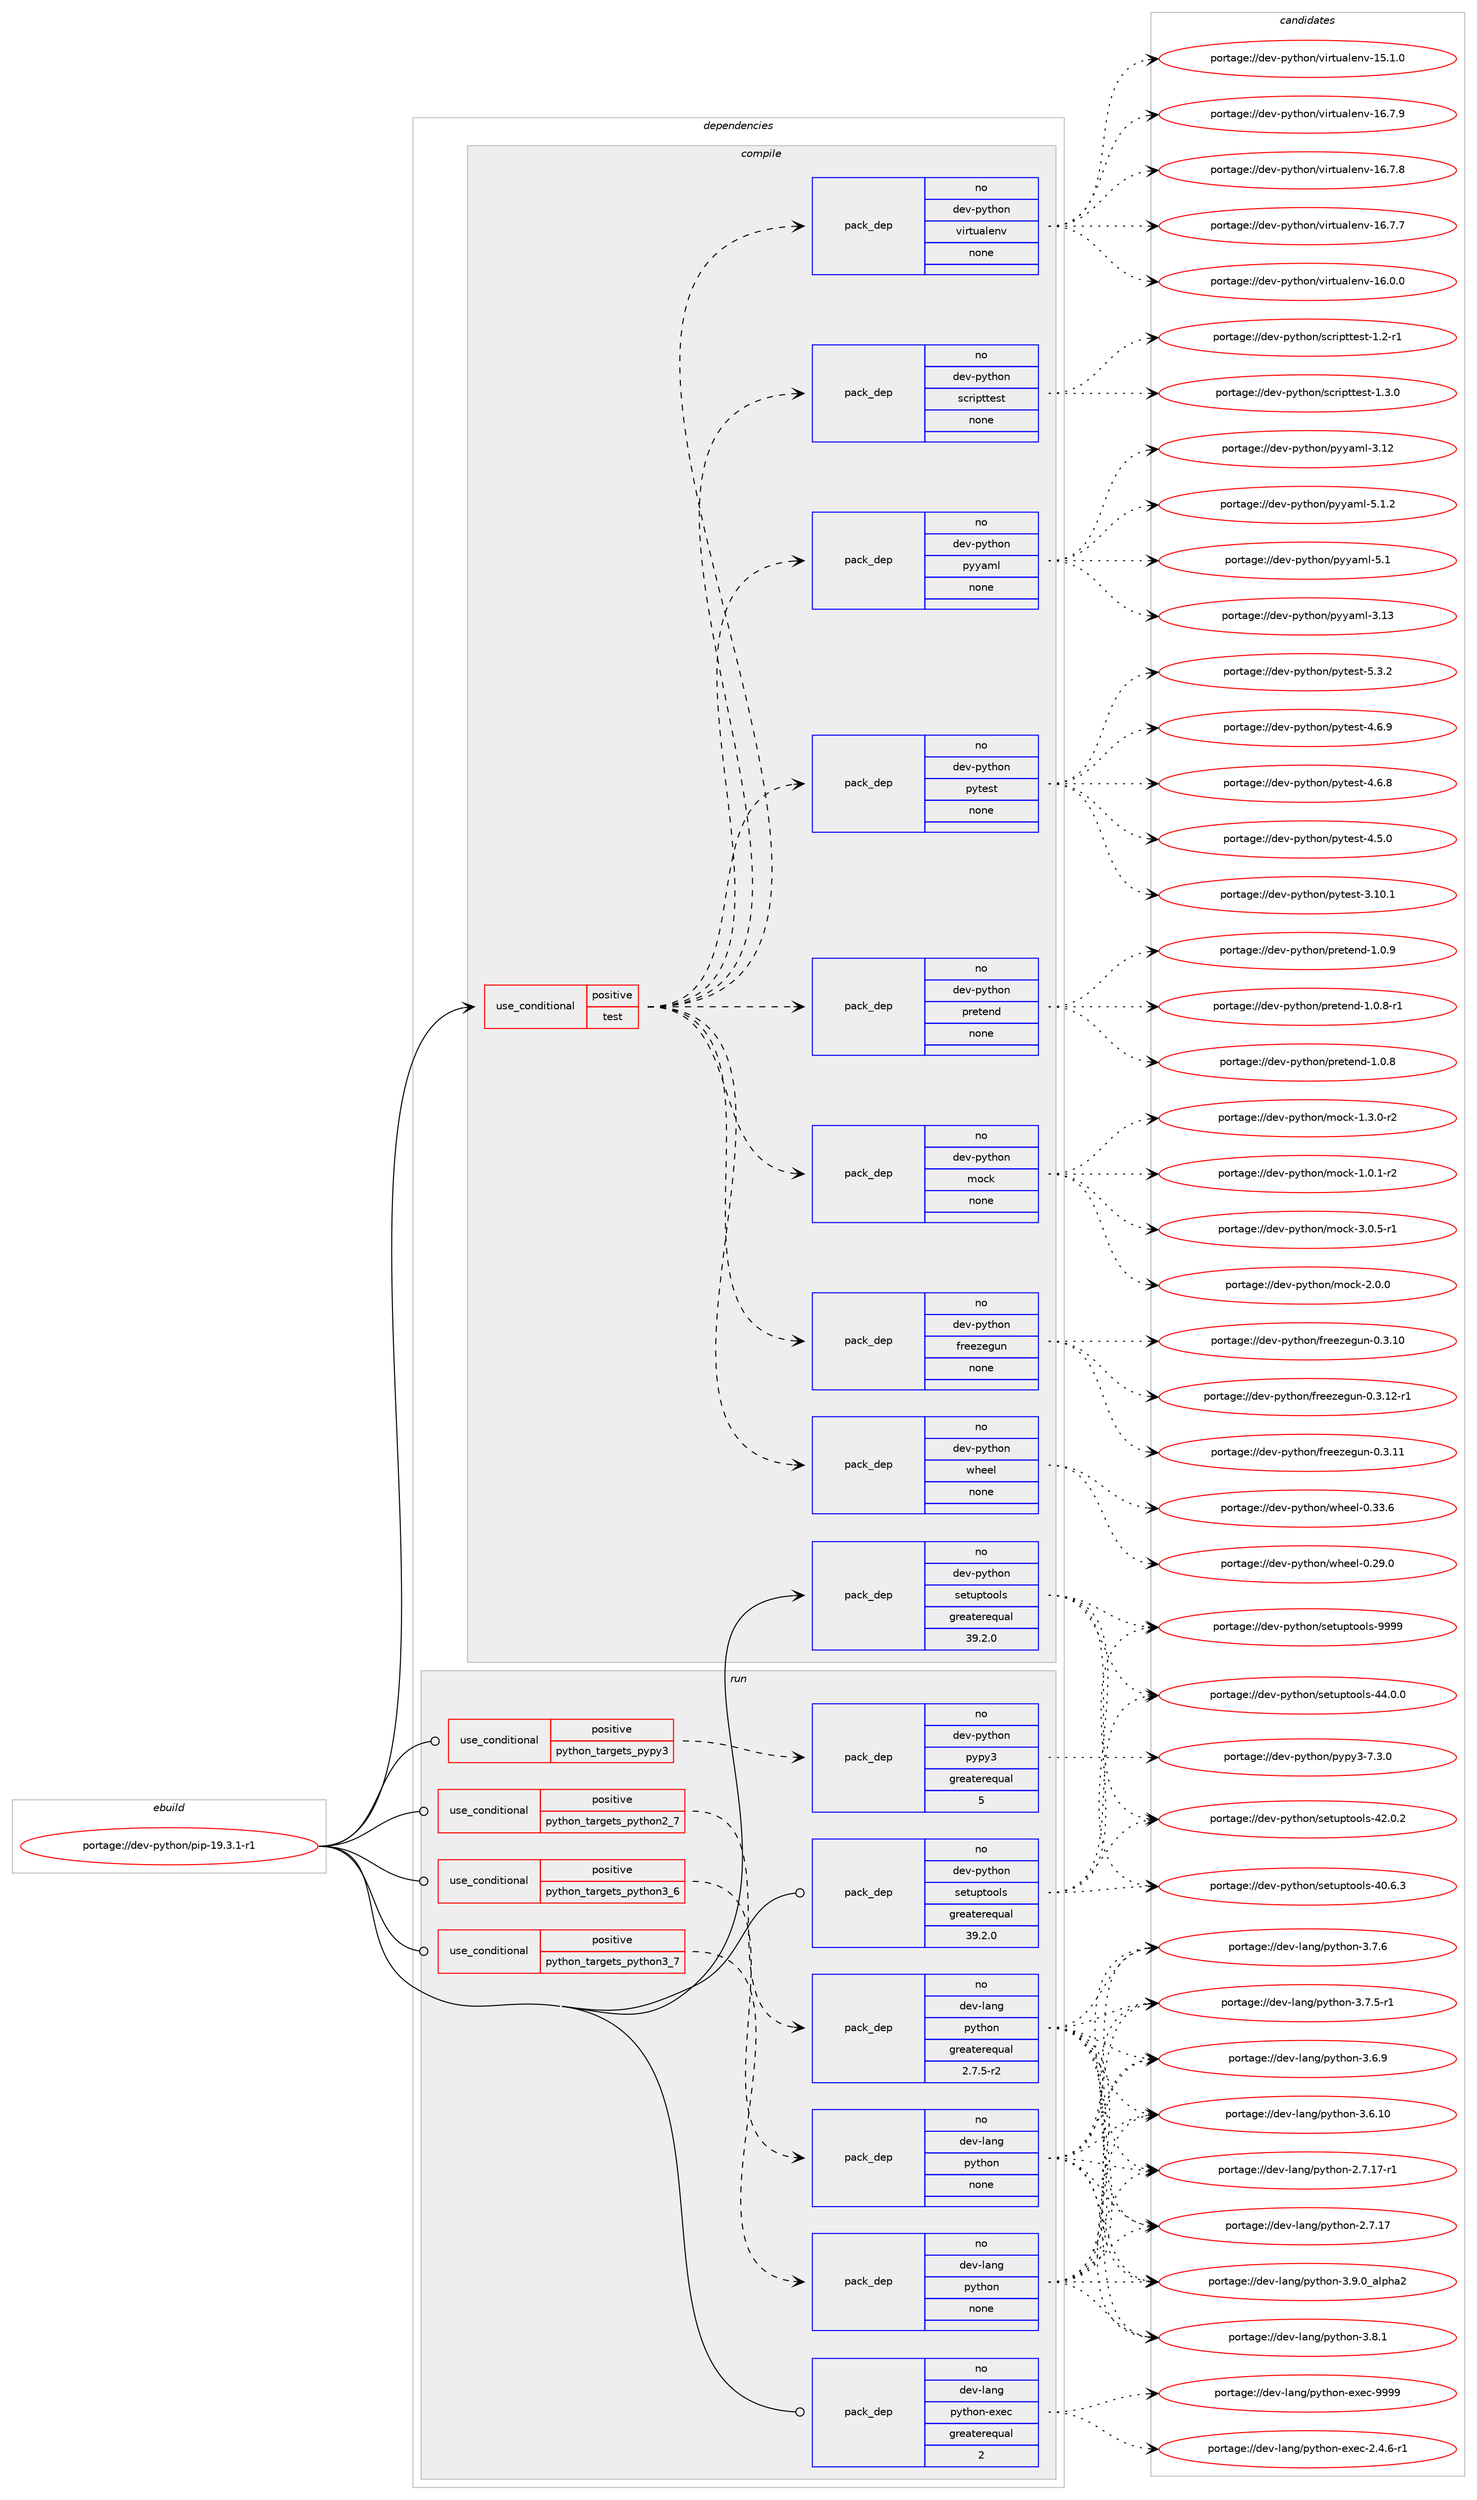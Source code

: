 digraph prolog {

# *************
# Graph options
# *************

newrank=true;
concentrate=true;
compound=true;
graph [rankdir=LR,fontname=Helvetica,fontsize=10,ranksep=1.5];#, ranksep=2.5, nodesep=0.2];
edge  [arrowhead=vee];
node  [fontname=Helvetica,fontsize=10];

# **********
# The ebuild
# **********

subgraph cluster_leftcol {
color=gray;
label=<<i>ebuild</i>>;
id [label="portage://dev-python/pip-19.3.1-r1", color=red, width=4, href="../dev-python/pip-19.3.1-r1.svg"];
}

# ****************
# The dependencies
# ****************

subgraph cluster_midcol {
color=gray;
label=<<i>dependencies</i>>;
subgraph cluster_compile {
fillcolor="#eeeeee";
style=filled;
label=<<i>compile</i>>;
subgraph cond110768 {
dependency442123 [label=<<TABLE BORDER="0" CELLBORDER="1" CELLSPACING="0" CELLPADDING="4"><TR><TD ROWSPAN="3" CELLPADDING="10">use_conditional</TD></TR><TR><TD>positive</TD></TR><TR><TD>test</TD></TR></TABLE>>, shape=none, color=red];
subgraph pack326413 {
dependency442124 [label=<<TABLE BORDER="0" CELLBORDER="1" CELLSPACING="0" CELLPADDING="4" WIDTH="220"><TR><TD ROWSPAN="6" CELLPADDING="30">pack_dep</TD></TR><TR><TD WIDTH="110">no</TD></TR><TR><TD>dev-python</TD></TR><TR><TD>freezegun</TD></TR><TR><TD>none</TD></TR><TR><TD></TD></TR></TABLE>>, shape=none, color=blue];
}
dependency442123:e -> dependency442124:w [weight=20,style="dashed",arrowhead="vee"];
subgraph pack326414 {
dependency442125 [label=<<TABLE BORDER="0" CELLBORDER="1" CELLSPACING="0" CELLPADDING="4" WIDTH="220"><TR><TD ROWSPAN="6" CELLPADDING="30">pack_dep</TD></TR><TR><TD WIDTH="110">no</TD></TR><TR><TD>dev-python</TD></TR><TR><TD>mock</TD></TR><TR><TD>none</TD></TR><TR><TD></TD></TR></TABLE>>, shape=none, color=blue];
}
dependency442123:e -> dependency442125:w [weight=20,style="dashed",arrowhead="vee"];
subgraph pack326415 {
dependency442126 [label=<<TABLE BORDER="0" CELLBORDER="1" CELLSPACING="0" CELLPADDING="4" WIDTH="220"><TR><TD ROWSPAN="6" CELLPADDING="30">pack_dep</TD></TR><TR><TD WIDTH="110">no</TD></TR><TR><TD>dev-python</TD></TR><TR><TD>pretend</TD></TR><TR><TD>none</TD></TR><TR><TD></TD></TR></TABLE>>, shape=none, color=blue];
}
dependency442123:e -> dependency442126:w [weight=20,style="dashed",arrowhead="vee"];
subgraph pack326416 {
dependency442127 [label=<<TABLE BORDER="0" CELLBORDER="1" CELLSPACING="0" CELLPADDING="4" WIDTH="220"><TR><TD ROWSPAN="6" CELLPADDING="30">pack_dep</TD></TR><TR><TD WIDTH="110">no</TD></TR><TR><TD>dev-python</TD></TR><TR><TD>pytest</TD></TR><TR><TD>none</TD></TR><TR><TD></TD></TR></TABLE>>, shape=none, color=blue];
}
dependency442123:e -> dependency442127:w [weight=20,style="dashed",arrowhead="vee"];
subgraph pack326417 {
dependency442128 [label=<<TABLE BORDER="0" CELLBORDER="1" CELLSPACING="0" CELLPADDING="4" WIDTH="220"><TR><TD ROWSPAN="6" CELLPADDING="30">pack_dep</TD></TR><TR><TD WIDTH="110">no</TD></TR><TR><TD>dev-python</TD></TR><TR><TD>pyyaml</TD></TR><TR><TD>none</TD></TR><TR><TD></TD></TR></TABLE>>, shape=none, color=blue];
}
dependency442123:e -> dependency442128:w [weight=20,style="dashed",arrowhead="vee"];
subgraph pack326418 {
dependency442129 [label=<<TABLE BORDER="0" CELLBORDER="1" CELLSPACING="0" CELLPADDING="4" WIDTH="220"><TR><TD ROWSPAN="6" CELLPADDING="30">pack_dep</TD></TR><TR><TD WIDTH="110">no</TD></TR><TR><TD>dev-python</TD></TR><TR><TD>scripttest</TD></TR><TR><TD>none</TD></TR><TR><TD></TD></TR></TABLE>>, shape=none, color=blue];
}
dependency442123:e -> dependency442129:w [weight=20,style="dashed",arrowhead="vee"];
subgraph pack326419 {
dependency442130 [label=<<TABLE BORDER="0" CELLBORDER="1" CELLSPACING="0" CELLPADDING="4" WIDTH="220"><TR><TD ROWSPAN="6" CELLPADDING="30">pack_dep</TD></TR><TR><TD WIDTH="110">no</TD></TR><TR><TD>dev-python</TD></TR><TR><TD>virtualenv</TD></TR><TR><TD>none</TD></TR><TR><TD></TD></TR></TABLE>>, shape=none, color=blue];
}
dependency442123:e -> dependency442130:w [weight=20,style="dashed",arrowhead="vee"];
subgraph pack326420 {
dependency442131 [label=<<TABLE BORDER="0" CELLBORDER="1" CELLSPACING="0" CELLPADDING="4" WIDTH="220"><TR><TD ROWSPAN="6" CELLPADDING="30">pack_dep</TD></TR><TR><TD WIDTH="110">no</TD></TR><TR><TD>dev-python</TD></TR><TR><TD>wheel</TD></TR><TR><TD>none</TD></TR><TR><TD></TD></TR></TABLE>>, shape=none, color=blue];
}
dependency442123:e -> dependency442131:w [weight=20,style="dashed",arrowhead="vee"];
}
id:e -> dependency442123:w [weight=20,style="solid",arrowhead="vee"];
subgraph pack326421 {
dependency442132 [label=<<TABLE BORDER="0" CELLBORDER="1" CELLSPACING="0" CELLPADDING="4" WIDTH="220"><TR><TD ROWSPAN="6" CELLPADDING="30">pack_dep</TD></TR><TR><TD WIDTH="110">no</TD></TR><TR><TD>dev-python</TD></TR><TR><TD>setuptools</TD></TR><TR><TD>greaterequal</TD></TR><TR><TD>39.2.0</TD></TR></TABLE>>, shape=none, color=blue];
}
id:e -> dependency442132:w [weight=20,style="solid",arrowhead="vee"];
}
subgraph cluster_compileandrun {
fillcolor="#eeeeee";
style=filled;
label=<<i>compile and run</i>>;
}
subgraph cluster_run {
fillcolor="#eeeeee";
style=filled;
label=<<i>run</i>>;
subgraph cond110769 {
dependency442133 [label=<<TABLE BORDER="0" CELLBORDER="1" CELLSPACING="0" CELLPADDING="4"><TR><TD ROWSPAN="3" CELLPADDING="10">use_conditional</TD></TR><TR><TD>positive</TD></TR><TR><TD>python_targets_pypy3</TD></TR></TABLE>>, shape=none, color=red];
subgraph pack326422 {
dependency442134 [label=<<TABLE BORDER="0" CELLBORDER="1" CELLSPACING="0" CELLPADDING="4" WIDTH="220"><TR><TD ROWSPAN="6" CELLPADDING="30">pack_dep</TD></TR><TR><TD WIDTH="110">no</TD></TR><TR><TD>dev-python</TD></TR><TR><TD>pypy3</TD></TR><TR><TD>greaterequal</TD></TR><TR><TD>5</TD></TR></TABLE>>, shape=none, color=blue];
}
dependency442133:e -> dependency442134:w [weight=20,style="dashed",arrowhead="vee"];
}
id:e -> dependency442133:w [weight=20,style="solid",arrowhead="odot"];
subgraph cond110770 {
dependency442135 [label=<<TABLE BORDER="0" CELLBORDER="1" CELLSPACING="0" CELLPADDING="4"><TR><TD ROWSPAN="3" CELLPADDING="10">use_conditional</TD></TR><TR><TD>positive</TD></TR><TR><TD>python_targets_python2_7</TD></TR></TABLE>>, shape=none, color=red];
subgraph pack326423 {
dependency442136 [label=<<TABLE BORDER="0" CELLBORDER="1" CELLSPACING="0" CELLPADDING="4" WIDTH="220"><TR><TD ROWSPAN="6" CELLPADDING="30">pack_dep</TD></TR><TR><TD WIDTH="110">no</TD></TR><TR><TD>dev-lang</TD></TR><TR><TD>python</TD></TR><TR><TD>greaterequal</TD></TR><TR><TD>2.7.5-r2</TD></TR></TABLE>>, shape=none, color=blue];
}
dependency442135:e -> dependency442136:w [weight=20,style="dashed",arrowhead="vee"];
}
id:e -> dependency442135:w [weight=20,style="solid",arrowhead="odot"];
subgraph cond110771 {
dependency442137 [label=<<TABLE BORDER="0" CELLBORDER="1" CELLSPACING="0" CELLPADDING="4"><TR><TD ROWSPAN="3" CELLPADDING="10">use_conditional</TD></TR><TR><TD>positive</TD></TR><TR><TD>python_targets_python3_6</TD></TR></TABLE>>, shape=none, color=red];
subgraph pack326424 {
dependency442138 [label=<<TABLE BORDER="0" CELLBORDER="1" CELLSPACING="0" CELLPADDING="4" WIDTH="220"><TR><TD ROWSPAN="6" CELLPADDING="30">pack_dep</TD></TR><TR><TD WIDTH="110">no</TD></TR><TR><TD>dev-lang</TD></TR><TR><TD>python</TD></TR><TR><TD>none</TD></TR><TR><TD></TD></TR></TABLE>>, shape=none, color=blue];
}
dependency442137:e -> dependency442138:w [weight=20,style="dashed",arrowhead="vee"];
}
id:e -> dependency442137:w [weight=20,style="solid",arrowhead="odot"];
subgraph cond110772 {
dependency442139 [label=<<TABLE BORDER="0" CELLBORDER="1" CELLSPACING="0" CELLPADDING="4"><TR><TD ROWSPAN="3" CELLPADDING="10">use_conditional</TD></TR><TR><TD>positive</TD></TR><TR><TD>python_targets_python3_7</TD></TR></TABLE>>, shape=none, color=red];
subgraph pack326425 {
dependency442140 [label=<<TABLE BORDER="0" CELLBORDER="1" CELLSPACING="0" CELLPADDING="4" WIDTH="220"><TR><TD ROWSPAN="6" CELLPADDING="30">pack_dep</TD></TR><TR><TD WIDTH="110">no</TD></TR><TR><TD>dev-lang</TD></TR><TR><TD>python</TD></TR><TR><TD>none</TD></TR><TR><TD></TD></TR></TABLE>>, shape=none, color=blue];
}
dependency442139:e -> dependency442140:w [weight=20,style="dashed",arrowhead="vee"];
}
id:e -> dependency442139:w [weight=20,style="solid",arrowhead="odot"];
subgraph pack326426 {
dependency442141 [label=<<TABLE BORDER="0" CELLBORDER="1" CELLSPACING="0" CELLPADDING="4" WIDTH="220"><TR><TD ROWSPAN="6" CELLPADDING="30">pack_dep</TD></TR><TR><TD WIDTH="110">no</TD></TR><TR><TD>dev-lang</TD></TR><TR><TD>python-exec</TD></TR><TR><TD>greaterequal</TD></TR><TR><TD>2</TD></TR></TABLE>>, shape=none, color=blue];
}
id:e -> dependency442141:w [weight=20,style="solid",arrowhead="odot"];
subgraph pack326427 {
dependency442142 [label=<<TABLE BORDER="0" CELLBORDER="1" CELLSPACING="0" CELLPADDING="4" WIDTH="220"><TR><TD ROWSPAN="6" CELLPADDING="30">pack_dep</TD></TR><TR><TD WIDTH="110">no</TD></TR><TR><TD>dev-python</TD></TR><TR><TD>setuptools</TD></TR><TR><TD>greaterequal</TD></TR><TR><TD>39.2.0</TD></TR></TABLE>>, shape=none, color=blue];
}
id:e -> dependency442142:w [weight=20,style="solid",arrowhead="odot"];
}
}

# **************
# The candidates
# **************

subgraph cluster_choices {
rank=same;
color=gray;
label=<<i>candidates</i>>;

subgraph choice326413 {
color=black;
nodesep=1;
choice1001011184511212111610411111047102114101101122101103117110454846514649504511449 [label="portage://dev-python/freezegun-0.3.12-r1", color=red, width=4,href="../dev-python/freezegun-0.3.12-r1.svg"];
choice100101118451121211161041111104710211410110112210110311711045484651464949 [label="portage://dev-python/freezegun-0.3.11", color=red, width=4,href="../dev-python/freezegun-0.3.11.svg"];
choice100101118451121211161041111104710211410110112210110311711045484651464948 [label="portage://dev-python/freezegun-0.3.10", color=red, width=4,href="../dev-python/freezegun-0.3.10.svg"];
dependency442124:e -> choice1001011184511212111610411111047102114101101122101103117110454846514649504511449:w [style=dotted,weight="100"];
dependency442124:e -> choice100101118451121211161041111104710211410110112210110311711045484651464949:w [style=dotted,weight="100"];
dependency442124:e -> choice100101118451121211161041111104710211410110112210110311711045484651464948:w [style=dotted,weight="100"];
}
subgraph choice326414 {
color=black;
nodesep=1;
choice1001011184511212111610411111047109111991074551464846534511449 [label="portage://dev-python/mock-3.0.5-r1", color=red, width=4,href="../dev-python/mock-3.0.5-r1.svg"];
choice100101118451121211161041111104710911199107455046484648 [label="portage://dev-python/mock-2.0.0", color=red, width=4,href="../dev-python/mock-2.0.0.svg"];
choice1001011184511212111610411111047109111991074549465146484511450 [label="portage://dev-python/mock-1.3.0-r2", color=red, width=4,href="../dev-python/mock-1.3.0-r2.svg"];
choice1001011184511212111610411111047109111991074549464846494511450 [label="portage://dev-python/mock-1.0.1-r2", color=red, width=4,href="../dev-python/mock-1.0.1-r2.svg"];
dependency442125:e -> choice1001011184511212111610411111047109111991074551464846534511449:w [style=dotted,weight="100"];
dependency442125:e -> choice100101118451121211161041111104710911199107455046484648:w [style=dotted,weight="100"];
dependency442125:e -> choice1001011184511212111610411111047109111991074549465146484511450:w [style=dotted,weight="100"];
dependency442125:e -> choice1001011184511212111610411111047109111991074549464846494511450:w [style=dotted,weight="100"];
}
subgraph choice326415 {
color=black;
nodesep=1;
choice1001011184511212111610411111047112114101116101110100454946484657 [label="portage://dev-python/pretend-1.0.9", color=red, width=4,href="../dev-python/pretend-1.0.9.svg"];
choice10010111845112121116104111110471121141011161011101004549464846564511449 [label="portage://dev-python/pretend-1.0.8-r1", color=red, width=4,href="../dev-python/pretend-1.0.8-r1.svg"];
choice1001011184511212111610411111047112114101116101110100454946484656 [label="portage://dev-python/pretend-1.0.8", color=red, width=4,href="../dev-python/pretend-1.0.8.svg"];
dependency442126:e -> choice1001011184511212111610411111047112114101116101110100454946484657:w [style=dotted,weight="100"];
dependency442126:e -> choice10010111845112121116104111110471121141011161011101004549464846564511449:w [style=dotted,weight="100"];
dependency442126:e -> choice1001011184511212111610411111047112114101116101110100454946484656:w [style=dotted,weight="100"];
}
subgraph choice326416 {
color=black;
nodesep=1;
choice1001011184511212111610411111047112121116101115116455346514650 [label="portage://dev-python/pytest-5.3.2", color=red, width=4,href="../dev-python/pytest-5.3.2.svg"];
choice1001011184511212111610411111047112121116101115116455246544657 [label="portage://dev-python/pytest-4.6.9", color=red, width=4,href="../dev-python/pytest-4.6.9.svg"];
choice1001011184511212111610411111047112121116101115116455246544656 [label="portage://dev-python/pytest-4.6.8", color=red, width=4,href="../dev-python/pytest-4.6.8.svg"];
choice1001011184511212111610411111047112121116101115116455246534648 [label="portage://dev-python/pytest-4.5.0", color=red, width=4,href="../dev-python/pytest-4.5.0.svg"];
choice100101118451121211161041111104711212111610111511645514649484649 [label="portage://dev-python/pytest-3.10.1", color=red, width=4,href="../dev-python/pytest-3.10.1.svg"];
dependency442127:e -> choice1001011184511212111610411111047112121116101115116455346514650:w [style=dotted,weight="100"];
dependency442127:e -> choice1001011184511212111610411111047112121116101115116455246544657:w [style=dotted,weight="100"];
dependency442127:e -> choice1001011184511212111610411111047112121116101115116455246544656:w [style=dotted,weight="100"];
dependency442127:e -> choice1001011184511212111610411111047112121116101115116455246534648:w [style=dotted,weight="100"];
dependency442127:e -> choice100101118451121211161041111104711212111610111511645514649484649:w [style=dotted,weight="100"];
}
subgraph choice326417 {
color=black;
nodesep=1;
choice100101118451121211161041111104711212112197109108455346494650 [label="portage://dev-python/pyyaml-5.1.2", color=red, width=4,href="../dev-python/pyyaml-5.1.2.svg"];
choice10010111845112121116104111110471121211219710910845534649 [label="portage://dev-python/pyyaml-5.1", color=red, width=4,href="../dev-python/pyyaml-5.1.svg"];
choice1001011184511212111610411111047112121121971091084551464951 [label="portage://dev-python/pyyaml-3.13", color=red, width=4,href="../dev-python/pyyaml-3.13.svg"];
choice1001011184511212111610411111047112121121971091084551464950 [label="portage://dev-python/pyyaml-3.12", color=red, width=4,href="../dev-python/pyyaml-3.12.svg"];
dependency442128:e -> choice100101118451121211161041111104711212112197109108455346494650:w [style=dotted,weight="100"];
dependency442128:e -> choice10010111845112121116104111110471121211219710910845534649:w [style=dotted,weight="100"];
dependency442128:e -> choice1001011184511212111610411111047112121121971091084551464951:w [style=dotted,weight="100"];
dependency442128:e -> choice1001011184511212111610411111047112121121971091084551464950:w [style=dotted,weight="100"];
}
subgraph choice326418 {
color=black;
nodesep=1;
choice100101118451121211161041111104711599114105112116116101115116454946514648 [label="portage://dev-python/scripttest-1.3.0", color=red, width=4,href="../dev-python/scripttest-1.3.0.svg"];
choice100101118451121211161041111104711599114105112116116101115116454946504511449 [label="portage://dev-python/scripttest-1.2-r1", color=red, width=4,href="../dev-python/scripttest-1.2-r1.svg"];
dependency442129:e -> choice100101118451121211161041111104711599114105112116116101115116454946514648:w [style=dotted,weight="100"];
dependency442129:e -> choice100101118451121211161041111104711599114105112116116101115116454946504511449:w [style=dotted,weight="100"];
}
subgraph choice326419 {
color=black;
nodesep=1;
choice10010111845112121116104111110471181051141161179710810111011845495446554657 [label="portage://dev-python/virtualenv-16.7.9", color=red, width=4,href="../dev-python/virtualenv-16.7.9.svg"];
choice10010111845112121116104111110471181051141161179710810111011845495446554656 [label="portage://dev-python/virtualenv-16.7.8", color=red, width=4,href="../dev-python/virtualenv-16.7.8.svg"];
choice10010111845112121116104111110471181051141161179710810111011845495446554655 [label="portage://dev-python/virtualenv-16.7.7", color=red, width=4,href="../dev-python/virtualenv-16.7.7.svg"];
choice10010111845112121116104111110471181051141161179710810111011845495446484648 [label="portage://dev-python/virtualenv-16.0.0", color=red, width=4,href="../dev-python/virtualenv-16.0.0.svg"];
choice10010111845112121116104111110471181051141161179710810111011845495346494648 [label="portage://dev-python/virtualenv-15.1.0", color=red, width=4,href="../dev-python/virtualenv-15.1.0.svg"];
dependency442130:e -> choice10010111845112121116104111110471181051141161179710810111011845495446554657:w [style=dotted,weight="100"];
dependency442130:e -> choice10010111845112121116104111110471181051141161179710810111011845495446554656:w [style=dotted,weight="100"];
dependency442130:e -> choice10010111845112121116104111110471181051141161179710810111011845495446554655:w [style=dotted,weight="100"];
dependency442130:e -> choice10010111845112121116104111110471181051141161179710810111011845495446484648:w [style=dotted,weight="100"];
dependency442130:e -> choice10010111845112121116104111110471181051141161179710810111011845495346494648:w [style=dotted,weight="100"];
}
subgraph choice326420 {
color=black;
nodesep=1;
choice100101118451121211161041111104711910410110110845484651514654 [label="portage://dev-python/wheel-0.33.6", color=red, width=4,href="../dev-python/wheel-0.33.6.svg"];
choice100101118451121211161041111104711910410110110845484650574648 [label="portage://dev-python/wheel-0.29.0", color=red, width=4,href="../dev-python/wheel-0.29.0.svg"];
dependency442131:e -> choice100101118451121211161041111104711910410110110845484651514654:w [style=dotted,weight="100"];
dependency442131:e -> choice100101118451121211161041111104711910410110110845484650574648:w [style=dotted,weight="100"];
}
subgraph choice326421 {
color=black;
nodesep=1;
choice10010111845112121116104111110471151011161171121161111111081154557575757 [label="portage://dev-python/setuptools-9999", color=red, width=4,href="../dev-python/setuptools-9999.svg"];
choice100101118451121211161041111104711510111611711211611111110811545525246484648 [label="portage://dev-python/setuptools-44.0.0", color=red, width=4,href="../dev-python/setuptools-44.0.0.svg"];
choice100101118451121211161041111104711510111611711211611111110811545525046484650 [label="portage://dev-python/setuptools-42.0.2", color=red, width=4,href="../dev-python/setuptools-42.0.2.svg"];
choice100101118451121211161041111104711510111611711211611111110811545524846544651 [label="portage://dev-python/setuptools-40.6.3", color=red, width=4,href="../dev-python/setuptools-40.6.3.svg"];
dependency442132:e -> choice10010111845112121116104111110471151011161171121161111111081154557575757:w [style=dotted,weight="100"];
dependency442132:e -> choice100101118451121211161041111104711510111611711211611111110811545525246484648:w [style=dotted,weight="100"];
dependency442132:e -> choice100101118451121211161041111104711510111611711211611111110811545525046484650:w [style=dotted,weight="100"];
dependency442132:e -> choice100101118451121211161041111104711510111611711211611111110811545524846544651:w [style=dotted,weight="100"];
}
subgraph choice326422 {
color=black;
nodesep=1;
choice100101118451121211161041111104711212111212151455546514648 [label="portage://dev-python/pypy3-7.3.0", color=red, width=4,href="../dev-python/pypy3-7.3.0.svg"];
dependency442134:e -> choice100101118451121211161041111104711212111212151455546514648:w [style=dotted,weight="100"];
}
subgraph choice326423 {
color=black;
nodesep=1;
choice10010111845108971101034711212111610411111045514657464895971081121049750 [label="portage://dev-lang/python-3.9.0_alpha2", color=red, width=4,href="../dev-lang/python-3.9.0_alpha2.svg"];
choice100101118451089711010347112121116104111110455146564649 [label="portage://dev-lang/python-3.8.1", color=red, width=4,href="../dev-lang/python-3.8.1.svg"];
choice100101118451089711010347112121116104111110455146554654 [label="portage://dev-lang/python-3.7.6", color=red, width=4,href="../dev-lang/python-3.7.6.svg"];
choice1001011184510897110103471121211161041111104551465546534511449 [label="portage://dev-lang/python-3.7.5-r1", color=red, width=4,href="../dev-lang/python-3.7.5-r1.svg"];
choice100101118451089711010347112121116104111110455146544657 [label="portage://dev-lang/python-3.6.9", color=red, width=4,href="../dev-lang/python-3.6.9.svg"];
choice10010111845108971101034711212111610411111045514654464948 [label="portage://dev-lang/python-3.6.10", color=red, width=4,href="../dev-lang/python-3.6.10.svg"];
choice100101118451089711010347112121116104111110455046554649554511449 [label="portage://dev-lang/python-2.7.17-r1", color=red, width=4,href="../dev-lang/python-2.7.17-r1.svg"];
choice10010111845108971101034711212111610411111045504655464955 [label="portage://dev-lang/python-2.7.17", color=red, width=4,href="../dev-lang/python-2.7.17.svg"];
dependency442136:e -> choice10010111845108971101034711212111610411111045514657464895971081121049750:w [style=dotted,weight="100"];
dependency442136:e -> choice100101118451089711010347112121116104111110455146564649:w [style=dotted,weight="100"];
dependency442136:e -> choice100101118451089711010347112121116104111110455146554654:w [style=dotted,weight="100"];
dependency442136:e -> choice1001011184510897110103471121211161041111104551465546534511449:w [style=dotted,weight="100"];
dependency442136:e -> choice100101118451089711010347112121116104111110455146544657:w [style=dotted,weight="100"];
dependency442136:e -> choice10010111845108971101034711212111610411111045514654464948:w [style=dotted,weight="100"];
dependency442136:e -> choice100101118451089711010347112121116104111110455046554649554511449:w [style=dotted,weight="100"];
dependency442136:e -> choice10010111845108971101034711212111610411111045504655464955:w [style=dotted,weight="100"];
}
subgraph choice326424 {
color=black;
nodesep=1;
choice10010111845108971101034711212111610411111045514657464895971081121049750 [label="portage://dev-lang/python-3.9.0_alpha2", color=red, width=4,href="../dev-lang/python-3.9.0_alpha2.svg"];
choice100101118451089711010347112121116104111110455146564649 [label="portage://dev-lang/python-3.8.1", color=red, width=4,href="../dev-lang/python-3.8.1.svg"];
choice100101118451089711010347112121116104111110455146554654 [label="portage://dev-lang/python-3.7.6", color=red, width=4,href="../dev-lang/python-3.7.6.svg"];
choice1001011184510897110103471121211161041111104551465546534511449 [label="portage://dev-lang/python-3.7.5-r1", color=red, width=4,href="../dev-lang/python-3.7.5-r1.svg"];
choice100101118451089711010347112121116104111110455146544657 [label="portage://dev-lang/python-3.6.9", color=red, width=4,href="../dev-lang/python-3.6.9.svg"];
choice10010111845108971101034711212111610411111045514654464948 [label="portage://dev-lang/python-3.6.10", color=red, width=4,href="../dev-lang/python-3.6.10.svg"];
choice100101118451089711010347112121116104111110455046554649554511449 [label="portage://dev-lang/python-2.7.17-r1", color=red, width=4,href="../dev-lang/python-2.7.17-r1.svg"];
choice10010111845108971101034711212111610411111045504655464955 [label="portage://dev-lang/python-2.7.17", color=red, width=4,href="../dev-lang/python-2.7.17.svg"];
dependency442138:e -> choice10010111845108971101034711212111610411111045514657464895971081121049750:w [style=dotted,weight="100"];
dependency442138:e -> choice100101118451089711010347112121116104111110455146564649:w [style=dotted,weight="100"];
dependency442138:e -> choice100101118451089711010347112121116104111110455146554654:w [style=dotted,weight="100"];
dependency442138:e -> choice1001011184510897110103471121211161041111104551465546534511449:w [style=dotted,weight="100"];
dependency442138:e -> choice100101118451089711010347112121116104111110455146544657:w [style=dotted,weight="100"];
dependency442138:e -> choice10010111845108971101034711212111610411111045514654464948:w [style=dotted,weight="100"];
dependency442138:e -> choice100101118451089711010347112121116104111110455046554649554511449:w [style=dotted,weight="100"];
dependency442138:e -> choice10010111845108971101034711212111610411111045504655464955:w [style=dotted,weight="100"];
}
subgraph choice326425 {
color=black;
nodesep=1;
choice10010111845108971101034711212111610411111045514657464895971081121049750 [label="portage://dev-lang/python-3.9.0_alpha2", color=red, width=4,href="../dev-lang/python-3.9.0_alpha2.svg"];
choice100101118451089711010347112121116104111110455146564649 [label="portage://dev-lang/python-3.8.1", color=red, width=4,href="../dev-lang/python-3.8.1.svg"];
choice100101118451089711010347112121116104111110455146554654 [label="portage://dev-lang/python-3.7.6", color=red, width=4,href="../dev-lang/python-3.7.6.svg"];
choice1001011184510897110103471121211161041111104551465546534511449 [label="portage://dev-lang/python-3.7.5-r1", color=red, width=4,href="../dev-lang/python-3.7.5-r1.svg"];
choice100101118451089711010347112121116104111110455146544657 [label="portage://dev-lang/python-3.6.9", color=red, width=4,href="../dev-lang/python-3.6.9.svg"];
choice10010111845108971101034711212111610411111045514654464948 [label="portage://dev-lang/python-3.6.10", color=red, width=4,href="../dev-lang/python-3.6.10.svg"];
choice100101118451089711010347112121116104111110455046554649554511449 [label="portage://dev-lang/python-2.7.17-r1", color=red, width=4,href="../dev-lang/python-2.7.17-r1.svg"];
choice10010111845108971101034711212111610411111045504655464955 [label="portage://dev-lang/python-2.7.17", color=red, width=4,href="../dev-lang/python-2.7.17.svg"];
dependency442140:e -> choice10010111845108971101034711212111610411111045514657464895971081121049750:w [style=dotted,weight="100"];
dependency442140:e -> choice100101118451089711010347112121116104111110455146564649:w [style=dotted,weight="100"];
dependency442140:e -> choice100101118451089711010347112121116104111110455146554654:w [style=dotted,weight="100"];
dependency442140:e -> choice1001011184510897110103471121211161041111104551465546534511449:w [style=dotted,weight="100"];
dependency442140:e -> choice100101118451089711010347112121116104111110455146544657:w [style=dotted,weight="100"];
dependency442140:e -> choice10010111845108971101034711212111610411111045514654464948:w [style=dotted,weight="100"];
dependency442140:e -> choice100101118451089711010347112121116104111110455046554649554511449:w [style=dotted,weight="100"];
dependency442140:e -> choice10010111845108971101034711212111610411111045504655464955:w [style=dotted,weight="100"];
}
subgraph choice326426 {
color=black;
nodesep=1;
choice10010111845108971101034711212111610411111045101120101994557575757 [label="portage://dev-lang/python-exec-9999", color=red, width=4,href="../dev-lang/python-exec-9999.svg"];
choice10010111845108971101034711212111610411111045101120101994550465246544511449 [label="portage://dev-lang/python-exec-2.4.6-r1", color=red, width=4,href="../dev-lang/python-exec-2.4.6-r1.svg"];
dependency442141:e -> choice10010111845108971101034711212111610411111045101120101994557575757:w [style=dotted,weight="100"];
dependency442141:e -> choice10010111845108971101034711212111610411111045101120101994550465246544511449:w [style=dotted,weight="100"];
}
subgraph choice326427 {
color=black;
nodesep=1;
choice10010111845112121116104111110471151011161171121161111111081154557575757 [label="portage://dev-python/setuptools-9999", color=red, width=4,href="../dev-python/setuptools-9999.svg"];
choice100101118451121211161041111104711510111611711211611111110811545525246484648 [label="portage://dev-python/setuptools-44.0.0", color=red, width=4,href="../dev-python/setuptools-44.0.0.svg"];
choice100101118451121211161041111104711510111611711211611111110811545525046484650 [label="portage://dev-python/setuptools-42.0.2", color=red, width=4,href="../dev-python/setuptools-42.0.2.svg"];
choice100101118451121211161041111104711510111611711211611111110811545524846544651 [label="portage://dev-python/setuptools-40.6.3", color=red, width=4,href="../dev-python/setuptools-40.6.3.svg"];
dependency442142:e -> choice10010111845112121116104111110471151011161171121161111111081154557575757:w [style=dotted,weight="100"];
dependency442142:e -> choice100101118451121211161041111104711510111611711211611111110811545525246484648:w [style=dotted,weight="100"];
dependency442142:e -> choice100101118451121211161041111104711510111611711211611111110811545525046484650:w [style=dotted,weight="100"];
dependency442142:e -> choice100101118451121211161041111104711510111611711211611111110811545524846544651:w [style=dotted,weight="100"];
}
}

}
